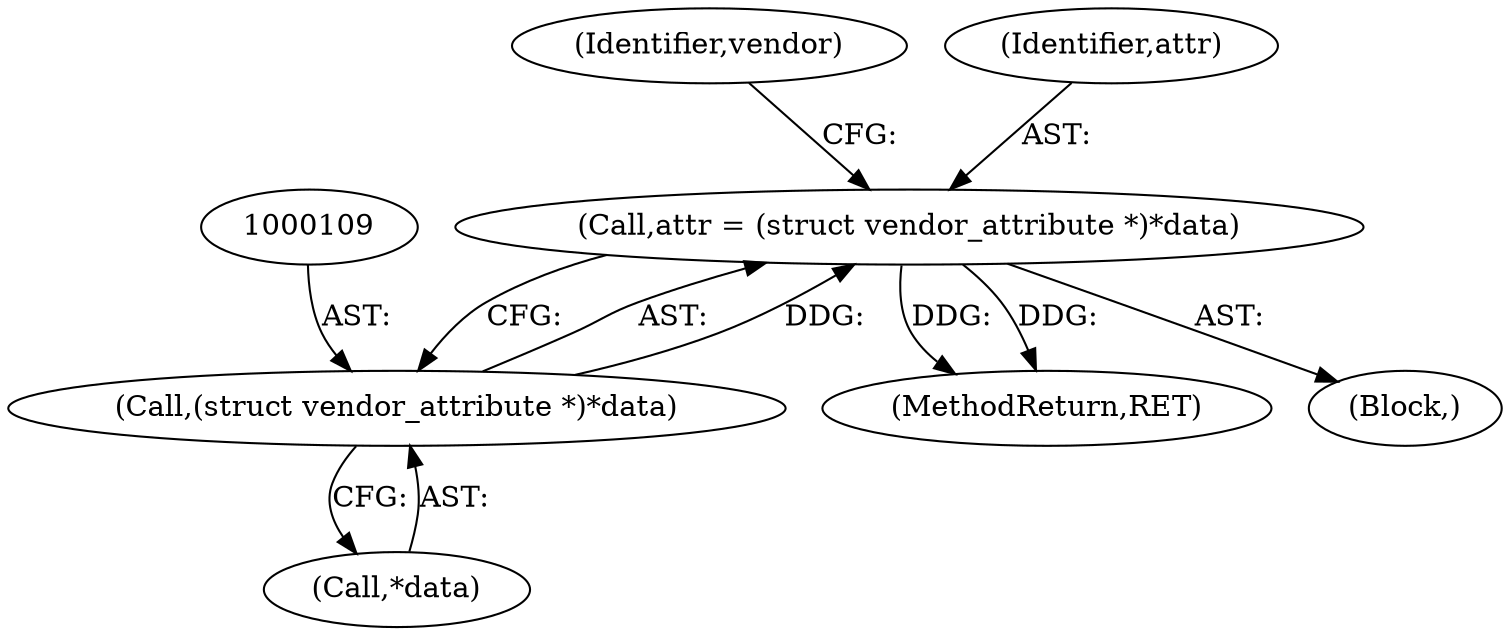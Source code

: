 digraph "1_php-radius_13c149b051f82b709e8d7cc32111e84b49d57234_0@pointer" {
"1000106" [label="(Call,attr = (struct vendor_attribute *)*data)"];
"1000108" [label="(Call,(struct vendor_attribute *)*data)"];
"1000137" [label="(MethodReturn,RET)"];
"1000104" [label="(Block,)"];
"1000108" [label="(Call,(struct vendor_attribute *)*data)"];
"1000114" [label="(Identifier,vendor)"];
"1000106" [label="(Call,attr = (struct vendor_attribute *)*data)"];
"1000110" [label="(Call,*data)"];
"1000107" [label="(Identifier,attr)"];
"1000106" -> "1000104"  [label="AST: "];
"1000106" -> "1000108"  [label="CFG: "];
"1000107" -> "1000106"  [label="AST: "];
"1000108" -> "1000106"  [label="AST: "];
"1000114" -> "1000106"  [label="CFG: "];
"1000106" -> "1000137"  [label="DDG: "];
"1000106" -> "1000137"  [label="DDG: "];
"1000108" -> "1000106"  [label="DDG: "];
"1000108" -> "1000110"  [label="CFG: "];
"1000109" -> "1000108"  [label="AST: "];
"1000110" -> "1000108"  [label="AST: "];
}

